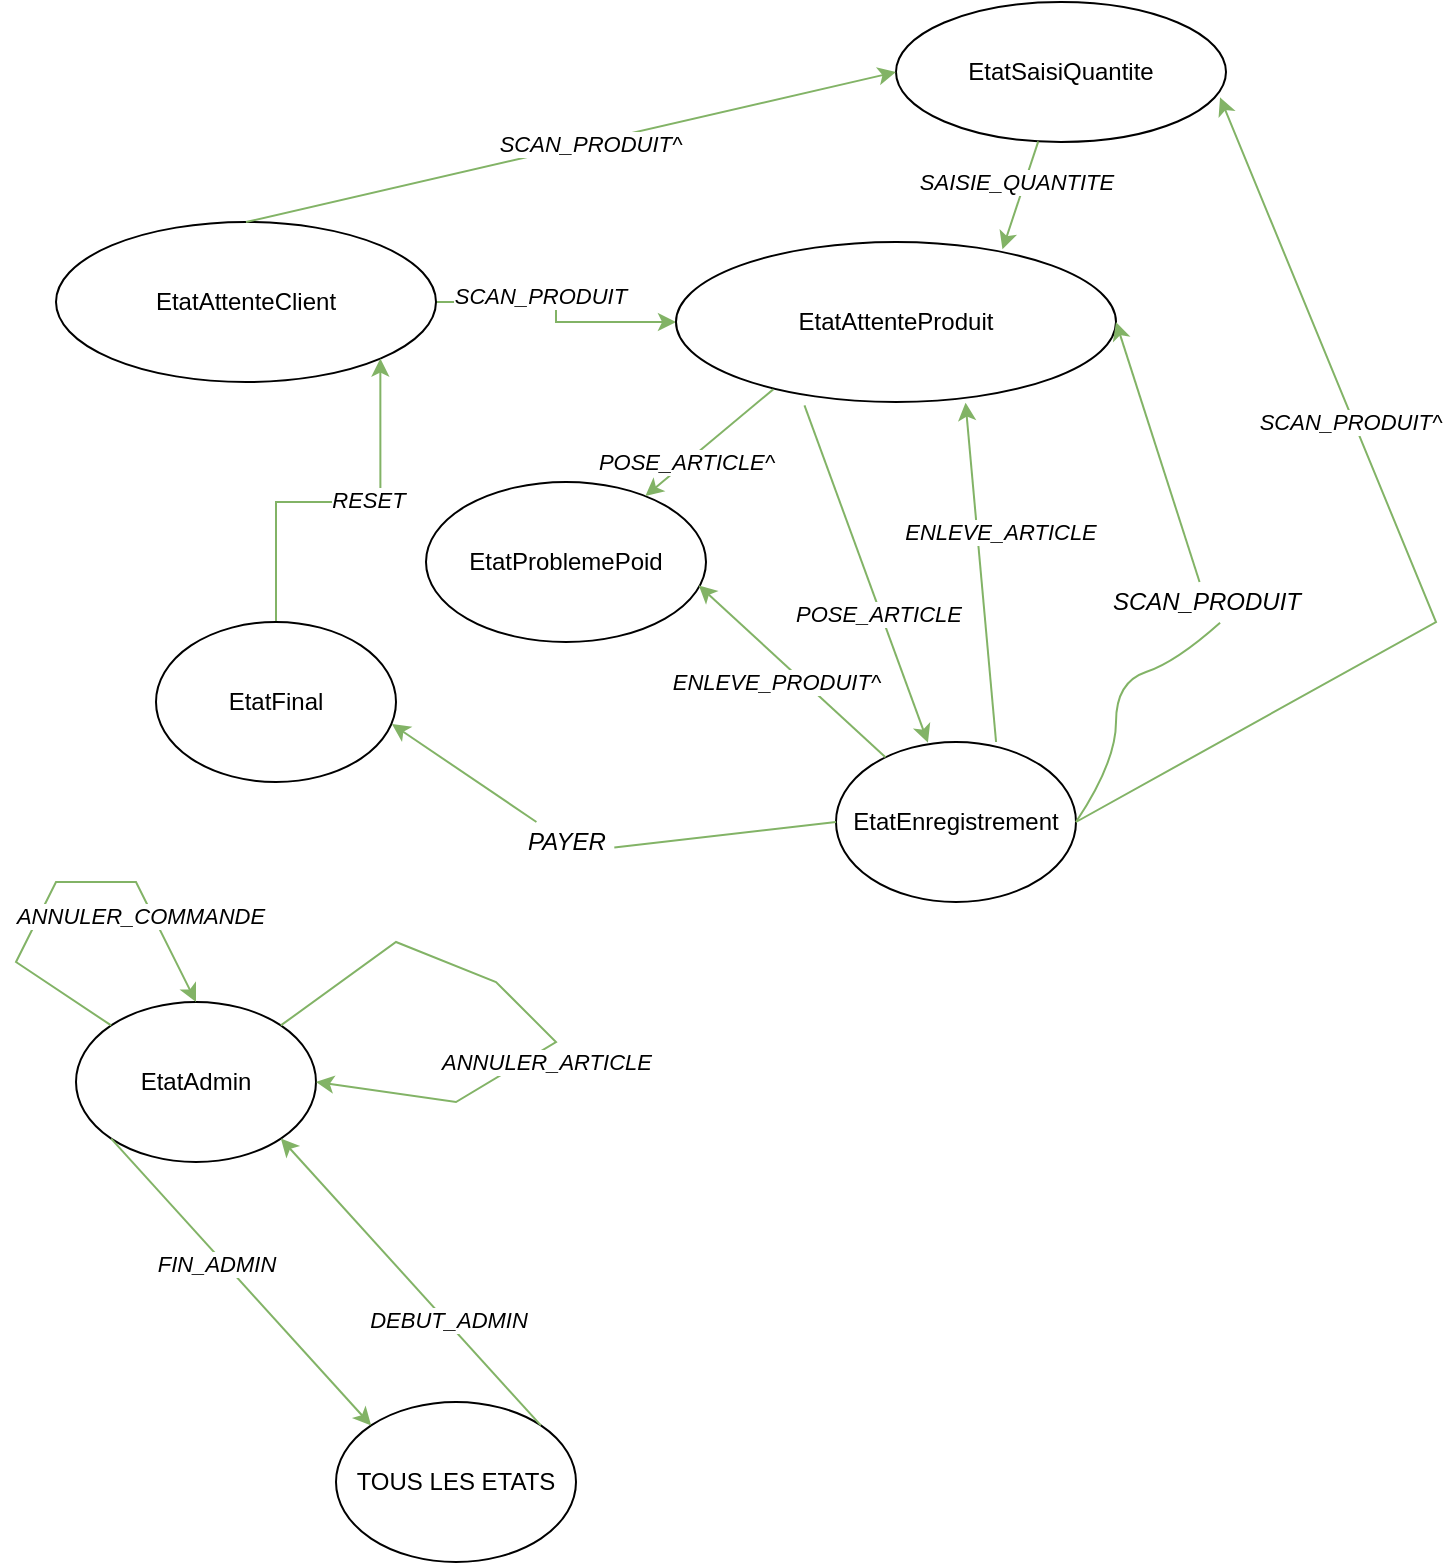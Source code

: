 <mxfile version="21.1.1" type="github">
  <diagram id="autghe06MED7xF48abRV" name="Page-1">
    <mxGraphModel dx="1323" dy="1964" grid="1" gridSize="10" guides="1" tooltips="1" connect="1" arrows="1" fold="1" page="1" pageScale="1" pageWidth="827" pageHeight="1169" math="0" shadow="0">
      <root>
        <mxCell id="0" />
        <mxCell id="1" parent="0" />
        <mxCell id="SwxSvwiUy3ZBpfJo5GRu-11" style="edgeStyle=orthogonalEdgeStyle;rounded=0;orthogonalLoop=1;jettySize=auto;html=1;exitX=1;exitY=0.5;exitDx=0;exitDy=0;fillColor=#d5e8d4;strokeColor=#82b366;" parent="1" source="SwxSvwiUy3ZBpfJo5GRu-1" target="SwxSvwiUy3ZBpfJo5GRu-2" edge="1">
          <mxGeometry relative="1" as="geometry" />
        </mxCell>
        <mxCell id="DBfH7FKL9_jUQKkKiDcR-1" value="&lt;i&gt;SCAN_PRODUIT&lt;/i&gt;" style="edgeLabel;html=1;align=center;verticalAlign=middle;resizable=0;points=[];" parent="SwxSvwiUy3ZBpfJo5GRu-11" vertex="1" connectable="0">
          <mxGeometry x="-0.204" y="3" relative="1" as="geometry">
            <mxPoint as="offset" />
          </mxGeometry>
        </mxCell>
        <mxCell id="SwxSvwiUy3ZBpfJo5GRu-1" value="EtatAttenteClient" style="ellipse;whiteSpace=wrap;html=1;" parent="1" vertex="1">
          <mxGeometry x="80" y="100" width="190" height="80" as="geometry" />
        </mxCell>
        <mxCell id="SwxSvwiUy3ZBpfJo5GRu-2" value="EtatAttenteProduit" style="ellipse;whiteSpace=wrap;html=1;" parent="1" vertex="1">
          <mxGeometry x="390" y="110" width="220" height="80" as="geometry" />
        </mxCell>
        <mxCell id="SwxSvwiUy3ZBpfJo5GRu-3" value="EtatEnregistrement" style="ellipse;whiteSpace=wrap;html=1;" parent="1" vertex="1">
          <mxGeometry x="470" y="360" width="120" height="80" as="geometry" />
        </mxCell>
        <mxCell id="SwxSvwiUy3ZBpfJo5GRu-24" style="edgeStyle=orthogonalEdgeStyle;rounded=0;orthogonalLoop=1;jettySize=auto;html=1;exitX=0.5;exitY=0;exitDx=0;exitDy=0;entryX=1;entryY=1;entryDx=0;entryDy=0;fillColor=#d5e8d4;strokeColor=#82b366;" parent="1" source="SwxSvwiUy3ZBpfJo5GRu-4" target="SwxSvwiUy3ZBpfJo5GRu-1" edge="1">
          <mxGeometry relative="1" as="geometry">
            <Array as="points">
              <mxPoint x="190" y="240" />
              <mxPoint x="242" y="240" />
            </Array>
          </mxGeometry>
        </mxCell>
        <mxCell id="SwxSvwiUy3ZBpfJo5GRu-25" value="&lt;i&gt;RESET&lt;/i&gt;" style="edgeLabel;html=1;align=center;verticalAlign=middle;resizable=0;points=[];" parent="SwxSvwiUy3ZBpfJo5GRu-24" vertex="1" connectable="0">
          <mxGeometry x="0.148" y="1" relative="1" as="geometry">
            <mxPoint as="offset" />
          </mxGeometry>
        </mxCell>
        <mxCell id="SwxSvwiUy3ZBpfJo5GRu-4" value="EtatFinal" style="ellipse;whiteSpace=wrap;html=1;" parent="1" vertex="1">
          <mxGeometry x="130" y="300" width="120" height="80" as="geometry" />
        </mxCell>
        <mxCell id="SwxSvwiUy3ZBpfJo5GRu-5" value="EtatProblemePoid" style="ellipse;whiteSpace=wrap;html=1;" parent="1" vertex="1">
          <mxGeometry x="265" y="230" width="140" height="80" as="geometry" />
        </mxCell>
        <mxCell id="SwxSvwiUy3ZBpfJo5GRu-8" value="" style="curved=1;endArrow=classic;html=1;rounded=0;entryX=1;entryY=0.5;entryDx=0;entryDy=0;startArrow=none;fillColor=#d5e8d4;strokeColor=#82b366;" parent="1" source="SwxSvwiUy3ZBpfJo5GRu-9" target="SwxSvwiUy3ZBpfJo5GRu-2" edge="1">
          <mxGeometry width="50" height="50" relative="1" as="geometry">
            <mxPoint x="590" y="400" as="sourcePoint" />
            <mxPoint x="640" y="350" as="targetPoint" />
            <Array as="points" />
          </mxGeometry>
        </mxCell>
        <mxCell id="SwxSvwiUy3ZBpfJo5GRu-10" value="" style="endArrow=classic;html=1;rounded=0;entryX=0.983;entryY=0.638;entryDx=0;entryDy=0;entryPerimeter=0;startArrow=none;fillColor=#d5e8d4;strokeColor=#82b366;" parent="1" source="SwxSvwiUy3ZBpfJo5GRu-12" target="SwxSvwiUy3ZBpfJo5GRu-4" edge="1">
          <mxGeometry width="50" height="50" relative="1" as="geometry">
            <mxPoint x="470" y="400" as="sourcePoint" />
            <mxPoint x="520" y="350" as="targetPoint" />
          </mxGeometry>
        </mxCell>
        <mxCell id="SwxSvwiUy3ZBpfJo5GRu-12" value="&lt;i&gt;PAYER&lt;/i&gt;" style="text;html=1;align=center;verticalAlign=middle;resizable=0;points=[];autosize=1;strokeColor=none;fillColor=none;" parent="1" vertex="1">
          <mxGeometry x="310" y="400" width="50" height="20" as="geometry" />
        </mxCell>
        <mxCell id="SwxSvwiUy3ZBpfJo5GRu-13" value="" style="endArrow=none;html=1;rounded=0;entryX=0.983;entryY=0.638;entryDx=0;entryDy=0;entryPerimeter=0;fillColor=#d5e8d4;strokeColor=#82b366;" parent="1" target="SwxSvwiUy3ZBpfJo5GRu-12" edge="1">
          <mxGeometry width="50" height="50" relative="1" as="geometry">
            <mxPoint x="470" y="400" as="sourcePoint" />
            <mxPoint x="197.96" y="401.04" as="targetPoint" />
          </mxGeometry>
        </mxCell>
        <mxCell id="SwxSvwiUy3ZBpfJo5GRu-9" value="&lt;span&gt;SCAN_PRODUIT&lt;/span&gt;" style="text;html=1;align=center;verticalAlign=middle;resizable=0;points=[];autosize=1;strokeColor=none;fillColor=none;fontStyle=2" parent="1" vertex="1">
          <mxGeometry x="600" y="280" width="110" height="20" as="geometry" />
        </mxCell>
        <mxCell id="SwxSvwiUy3ZBpfJo5GRu-14" value="" style="curved=1;endArrow=none;html=1;rounded=0;entryX=0.564;entryY=1.017;entryDx=0;entryDy=0;entryPerimeter=0;fillColor=#d5e8d4;strokeColor=#82b366;" parent="1" target="SwxSvwiUy3ZBpfJo5GRu-9" edge="1">
          <mxGeometry width="50" height="50" relative="1" as="geometry">
            <mxPoint x="590" y="400" as="sourcePoint" />
            <mxPoint x="610" y="200" as="targetPoint" />
            <Array as="points">
              <mxPoint x="610" y="370" />
              <mxPoint x="610" y="330" />
              <mxPoint x="640" y="320" />
            </Array>
          </mxGeometry>
        </mxCell>
        <mxCell id="SwxSvwiUy3ZBpfJo5GRu-15" value="" style="endArrow=classic;html=1;rounded=0;exitX=0.221;exitY=0.921;exitDx=0;exitDy=0;exitPerimeter=0;fillColor=#d5e8d4;strokeColor=#82b366;" parent="1" source="SwxSvwiUy3ZBpfJo5GRu-2" target="SwxSvwiUy3ZBpfJo5GRu-5" edge="1">
          <mxGeometry width="50" height="50" relative="1" as="geometry">
            <mxPoint x="380" y="270" as="sourcePoint" />
            <mxPoint x="430" y="220" as="targetPoint" />
          </mxGeometry>
        </mxCell>
        <mxCell id="SwxSvwiUy3ZBpfJo5GRu-21" value="POSE_ARTICLE^" style="edgeLabel;html=1;align=center;verticalAlign=middle;resizable=0;points=[];fontStyle=2" parent="SwxSvwiUy3ZBpfJo5GRu-15" vertex="1" connectable="0">
          <mxGeometry x="0.356" relative="1" as="geometry">
            <mxPoint as="offset" />
          </mxGeometry>
        </mxCell>
        <mxCell id="SwxSvwiUy3ZBpfJo5GRu-16" value="" style="endArrow=classic;html=1;rounded=0;exitX=0.292;exitY=1.021;exitDx=0;exitDy=0;exitPerimeter=0;entryX=0.383;entryY=0.004;entryDx=0;entryDy=0;entryPerimeter=0;fillColor=#d5e8d4;strokeColor=#82b366;" parent="1" source="SwxSvwiUy3ZBpfJo5GRu-2" target="SwxSvwiUy3ZBpfJo5GRu-3" edge="1">
          <mxGeometry width="50" height="50" relative="1" as="geometry">
            <mxPoint x="380" y="270" as="sourcePoint" />
            <mxPoint x="430" y="220" as="targetPoint" />
            <Array as="points" />
          </mxGeometry>
        </mxCell>
        <mxCell id="SwxSvwiUy3ZBpfJo5GRu-20" value="POSE_ARTICLE" style="edgeLabel;html=1;align=center;verticalAlign=middle;resizable=0;points=[];fontStyle=2" parent="SwxSvwiUy3ZBpfJo5GRu-16" vertex="1" connectable="0">
          <mxGeometry x="0.231" y="-2" relative="1" as="geometry">
            <mxPoint as="offset" />
          </mxGeometry>
        </mxCell>
        <mxCell id="SwxSvwiUy3ZBpfJo5GRu-17" value="" style="endArrow=classic;html=1;rounded=0;entryX=0.974;entryY=0.646;entryDx=0;entryDy=0;entryPerimeter=0;fillColor=#d5e8d4;strokeColor=#82b366;" parent="1" source="SwxSvwiUy3ZBpfJo5GRu-3" target="SwxSvwiUy3ZBpfJo5GRu-5" edge="1">
          <mxGeometry width="50" height="50" relative="1" as="geometry">
            <mxPoint x="380" y="270" as="sourcePoint" />
            <mxPoint x="430" y="220" as="targetPoint" />
          </mxGeometry>
        </mxCell>
        <mxCell id="SwxSvwiUy3ZBpfJo5GRu-22" value="ENLEVE_PRODUIT^" style="edgeLabel;html=1;align=center;verticalAlign=middle;resizable=0;points=[];fontStyle=2" parent="SwxSvwiUy3ZBpfJo5GRu-17" vertex="1" connectable="0">
          <mxGeometry x="0.282" y="3" relative="1" as="geometry">
            <mxPoint x="7" y="15" as="offset" />
          </mxGeometry>
        </mxCell>
        <mxCell id="SwxSvwiUy3ZBpfJo5GRu-18" value="" style="endArrow=classic;html=1;rounded=0;entryX=0.658;entryY=1.004;entryDx=0;entryDy=0;exitX=0.667;exitY=0;exitDx=0;exitDy=0;exitPerimeter=0;entryPerimeter=0;fillColor=#d5e8d4;strokeColor=#82b366;" parent="1" source="SwxSvwiUy3ZBpfJo5GRu-3" target="SwxSvwiUy3ZBpfJo5GRu-2" edge="1">
          <mxGeometry width="50" height="50" relative="1" as="geometry">
            <mxPoint x="380" y="270" as="sourcePoint" />
            <mxPoint x="430" y="220" as="targetPoint" />
          </mxGeometry>
        </mxCell>
        <mxCell id="SwxSvwiUy3ZBpfJo5GRu-19" value="ENLEVE_ARTICLE" style="edgeLabel;html=1;align=center;verticalAlign=middle;resizable=0;points=[];fontStyle=2" parent="SwxSvwiUy3ZBpfJo5GRu-18" vertex="1" connectable="0">
          <mxGeometry x="0.243" y="4" relative="1" as="geometry">
            <mxPoint x="15" as="offset" />
          </mxGeometry>
        </mxCell>
        <mxCell id="DBfH7FKL9_jUQKkKiDcR-2" value="EtatSaisiQuantite" style="ellipse;whiteSpace=wrap;html=1;" parent="1" vertex="1">
          <mxGeometry x="500" y="-10" width="165" height="70" as="geometry" />
        </mxCell>
        <mxCell id="DBfH7FKL9_jUQKkKiDcR-3" value="" style="endArrow=classic;html=1;rounded=0;entryX=0;entryY=0.5;entryDx=0;entryDy=0;exitX=0.5;exitY=0;exitDx=0;exitDy=0;fillColor=#d5e8d4;strokeColor=#82b366;" parent="1" source="SwxSvwiUy3ZBpfJo5GRu-1" target="DBfH7FKL9_jUQKkKiDcR-2" edge="1">
          <mxGeometry width="50" height="50" relative="1" as="geometry">
            <mxPoint x="220" y="110" as="sourcePoint" />
            <mxPoint x="270" y="60" as="targetPoint" />
          </mxGeometry>
        </mxCell>
        <mxCell id="DBfH7FKL9_jUQKkKiDcR-8" value="&lt;i&gt;SCAN_PRODUIT^&lt;br&gt;&lt;/i&gt;" style="edgeLabel;html=1;align=center;verticalAlign=middle;resizable=0;points=[];" parent="DBfH7FKL9_jUQKkKiDcR-3" vertex="1" connectable="0">
          <mxGeometry x="0.055" relative="1" as="geometry">
            <mxPoint as="offset" />
          </mxGeometry>
        </mxCell>
        <mxCell id="DBfH7FKL9_jUQKkKiDcR-9" value="" style="endArrow=classic;html=1;rounded=0;entryX=0.982;entryY=0.681;entryDx=0;entryDy=0;entryPerimeter=0;exitX=1;exitY=0.5;exitDx=0;exitDy=0;fillColor=#d5e8d4;strokeColor=#82b366;" parent="1" source="SwxSvwiUy3ZBpfJo5GRu-3" target="DBfH7FKL9_jUQKkKiDcR-2" edge="1">
          <mxGeometry width="50" height="50" relative="1" as="geometry">
            <mxPoint x="380" y="280" as="sourcePoint" />
            <mxPoint x="430" y="230" as="targetPoint" />
            <Array as="points">
              <mxPoint x="770" y="300" />
            </Array>
          </mxGeometry>
        </mxCell>
        <mxCell id="DBfH7FKL9_jUQKkKiDcR-10" value="&lt;i&gt;SCAN_PRODUIT^&lt;br&gt;&lt;/i&gt;" style="edgeLabel;html=1;align=center;verticalAlign=middle;resizable=0;points=[];" parent="DBfH7FKL9_jUQKkKiDcR-9" vertex="1" connectable="0">
          <mxGeometry x="0.286" y="2" relative="1" as="geometry">
            <mxPoint as="offset" />
          </mxGeometry>
        </mxCell>
        <mxCell id="DBfH7FKL9_jUQKkKiDcR-11" value="" style="endArrow=classic;html=1;rounded=0;entryX=0.742;entryY=0.046;entryDx=0;entryDy=0;entryPerimeter=0;fillColor=#d5e8d4;strokeColor=#82b366;" parent="1" source="DBfH7FKL9_jUQKkKiDcR-2" target="SwxSvwiUy3ZBpfJo5GRu-2" edge="1">
          <mxGeometry width="50" height="50" relative="1" as="geometry">
            <mxPoint x="380" y="280" as="sourcePoint" />
            <mxPoint x="430" y="230" as="targetPoint" />
          </mxGeometry>
        </mxCell>
        <mxCell id="DBfH7FKL9_jUQKkKiDcR-12" value="&lt;i&gt;SAISIE_QUANTITE&lt;/i&gt;" style="edgeLabel;html=1;align=center;verticalAlign=middle;resizable=0;points=[];" parent="DBfH7FKL9_jUQKkKiDcR-11" vertex="1" connectable="0">
          <mxGeometry x="-0.417" y="1" relative="1" as="geometry">
            <mxPoint x="-7" y="4" as="offset" />
          </mxGeometry>
        </mxCell>
        <mxCell id="WxZkkEmCmvQjuG0S0Ve5-1" value="TOUS LES ETATS" style="ellipse;whiteSpace=wrap;html=1;" vertex="1" parent="1">
          <mxGeometry x="220" y="690" width="120" height="80" as="geometry" />
        </mxCell>
        <mxCell id="WxZkkEmCmvQjuG0S0Ve5-2" value="EtatAdmin" style="ellipse;whiteSpace=wrap;html=1;" vertex="1" parent="1">
          <mxGeometry x="90" y="490" width="120" height="80" as="geometry" />
        </mxCell>
        <mxCell id="WxZkkEmCmvQjuG0S0Ve5-5" value="" style="endArrow=classic;html=1;rounded=0;exitX=1;exitY=0;exitDx=0;exitDy=0;entryX=1;entryY=1;entryDx=0;entryDy=0;fillColor=#d5e8d4;strokeColor=#82b366;" edge="1" parent="1" source="WxZkkEmCmvQjuG0S0Ve5-1" target="WxZkkEmCmvQjuG0S0Ve5-2">
          <mxGeometry width="50" height="50" relative="1" as="geometry">
            <mxPoint x="380" y="360" as="sourcePoint" />
            <mxPoint x="430" y="310" as="targetPoint" />
          </mxGeometry>
        </mxCell>
        <mxCell id="WxZkkEmCmvQjuG0S0Ve5-6" value="&lt;i&gt;DEBUT_ADMIN&lt;/i&gt;" style="edgeLabel;html=1;align=center;verticalAlign=middle;resizable=0;points=[];" vertex="1" connectable="0" parent="WxZkkEmCmvQjuG0S0Ve5-5">
          <mxGeometry x="-0.269" y="-1" relative="1" as="geometry">
            <mxPoint as="offset" />
          </mxGeometry>
        </mxCell>
        <mxCell id="WxZkkEmCmvQjuG0S0Ve5-7" value="" style="endArrow=classic;html=1;rounded=0;entryX=0;entryY=0;entryDx=0;entryDy=0;exitX=0;exitY=1;exitDx=0;exitDy=0;fillColor=#d5e8d4;strokeColor=#82b366;" edge="1" parent="1" source="WxZkkEmCmvQjuG0S0Ve5-2" target="WxZkkEmCmvQjuG0S0Ve5-1">
          <mxGeometry width="50" height="50" relative="1" as="geometry">
            <mxPoint x="380" y="360" as="sourcePoint" />
            <mxPoint x="430" y="310" as="targetPoint" />
          </mxGeometry>
        </mxCell>
        <mxCell id="WxZkkEmCmvQjuG0S0Ve5-8" value="&lt;i&gt;FIN_ADMIN&lt;/i&gt;" style="edgeLabel;html=1;align=center;verticalAlign=middle;resizable=0;points=[];" vertex="1" connectable="0" parent="WxZkkEmCmvQjuG0S0Ve5-7">
          <mxGeometry x="-0.162" y="-3" relative="1" as="geometry">
            <mxPoint as="offset" />
          </mxGeometry>
        </mxCell>
        <mxCell id="WxZkkEmCmvQjuG0S0Ve5-9" value="" style="endArrow=classic;html=1;rounded=0;entryX=1;entryY=0.5;entryDx=0;entryDy=0;exitX=1;exitY=0;exitDx=0;exitDy=0;fillColor=#d5e8d4;strokeColor=#82b366;" edge="1" parent="1" source="WxZkkEmCmvQjuG0S0Ve5-2" target="WxZkkEmCmvQjuG0S0Ve5-2">
          <mxGeometry width="50" height="50" relative="1" as="geometry">
            <mxPoint x="380" y="500" as="sourcePoint" />
            <mxPoint x="430" y="450" as="targetPoint" />
            <Array as="points">
              <mxPoint x="250" y="460" />
              <mxPoint x="300" y="480" />
              <mxPoint x="330" y="510" />
              <mxPoint x="280" y="540" />
            </Array>
          </mxGeometry>
        </mxCell>
        <mxCell id="WxZkkEmCmvQjuG0S0Ve5-10" value="&lt;i&gt;ANNULER_ARTICLE&lt;/i&gt;" style="edgeLabel;html=1;align=center;verticalAlign=middle;resizable=0;points=[];" vertex="1" connectable="0" parent="WxZkkEmCmvQjuG0S0Ve5-9">
          <mxGeometry x="0.197" y="5" relative="1" as="geometry">
            <mxPoint x="1" as="offset" />
          </mxGeometry>
        </mxCell>
        <mxCell id="WxZkkEmCmvQjuG0S0Ve5-11" value="" style="endArrow=classic;html=1;rounded=0;entryX=0.5;entryY=0;entryDx=0;entryDy=0;exitX=0;exitY=0;exitDx=0;exitDy=0;fillColor=#d5e8d4;strokeColor=#82b366;" edge="1" parent="1" source="WxZkkEmCmvQjuG0S0Ve5-2" target="WxZkkEmCmvQjuG0S0Ve5-2">
          <mxGeometry width="50" height="50" relative="1" as="geometry">
            <mxPoint x="380" y="360" as="sourcePoint" />
            <mxPoint x="430" y="310" as="targetPoint" />
            <Array as="points">
              <mxPoint x="60" y="470" />
              <mxPoint x="80" y="430" />
              <mxPoint x="120" y="430" />
            </Array>
          </mxGeometry>
        </mxCell>
        <mxCell id="WxZkkEmCmvQjuG0S0Ve5-12" value="&lt;i&gt;ANNULER_COMMANDE&lt;/i&gt;" style="edgeLabel;html=1;align=center;verticalAlign=middle;resizable=0;points=[];" vertex="1" connectable="0" parent="WxZkkEmCmvQjuG0S0Ve5-11">
          <mxGeometry x="0.513" y="-6" relative="1" as="geometry">
            <mxPoint as="offset" />
          </mxGeometry>
        </mxCell>
      </root>
    </mxGraphModel>
  </diagram>
</mxfile>
